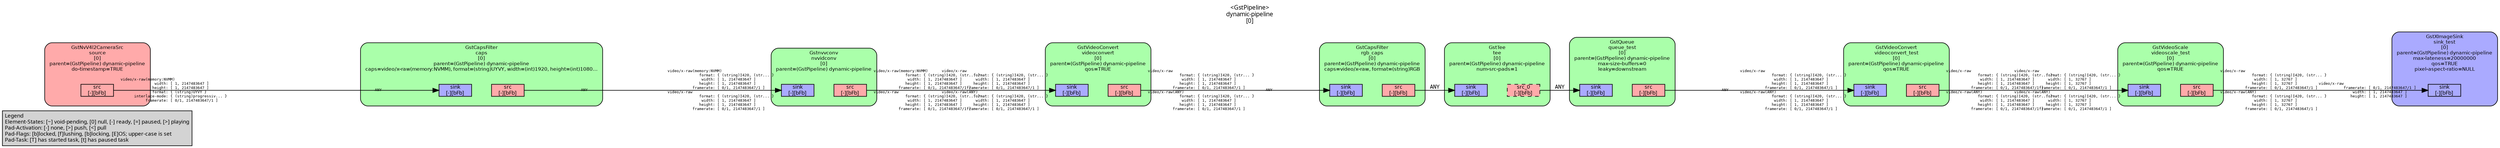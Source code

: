 digraph pipeline {
  rankdir=LR;
  fontname="sans";
  fontsize="10";
  labelloc=t;
  nodesep=.1;
  ranksep=.2;
  label="<GstPipeline>\ndynamic-pipeline\n[0]";
  node [style="filled,rounded", shape=box, fontsize="9", fontname="sans", margin="0.0,0.0"];
  edge [labelfontsize="6", fontsize="9", fontname="monospace"];
  
  legend [
    pos="0,0!",
    margin="0.05,0.05",
    style="filled",
    label="Legend\lElement-States: [~] void-pending, [0] null, [-] ready, [=] paused, [>] playing\lPad-Activation: [-] none, [>] push, [<] pull\lPad-Flags: [b]locked, [f]lushing, [b]locking, [E]OS; upper-case is set\lPad-Task: [T] has started task, [t] has paused task\l",
  ];
  subgraph cluster_sink_test_0x3932da70 {
    fontname="Bitstream Vera Sans";
    fontsize="8";
    style="filled,rounded";
    color=black;
    label="GstXImageSink\nsink_test\n[0]\nparent=(GstPipeline) dynamic-pipeline\nmax-lateness=20000000\nqos=TRUE\npixel-aspect-ratio=NULL";
    subgraph cluster_sink_test_0x3932da70_sink {
      label="";
      style="invis";
      sink_test_0x3932da70_sink_0x393288c0 [color=black, fillcolor="#aaaaff", label="sink\n[-][bFb]", height="0.2", style="filled,solid"];
    }

    fillcolor="#aaaaff";
  }

  subgraph cluster_videoscale_test_0x393200d0 {
    fontname="Bitstream Vera Sans";
    fontsize="8";
    style="filled,rounded";
    color=black;
    label="GstVideoScale\nvideoscale_test\n[0]\nparent=(GstPipeline) dynamic-pipeline\nqos=TRUE";
    subgraph cluster_videoscale_test_0x393200d0_sink {
      label="";
      style="invis";
      videoscale_test_0x393200d0_sink_0x39328420 [color=black, fillcolor="#aaaaff", label="sink\n[-][bFb]", height="0.2", style="filled,solid"];
    }

    subgraph cluster_videoscale_test_0x393200d0_src {
      label="";
      style="invis";
      videoscale_test_0x393200d0_src_0x39328670 [color=black, fillcolor="#ffaaaa", label="src\n[-][bFb]", height="0.2", style="filled,solid"];
    }

    videoscale_test_0x393200d0_sink_0x39328420 -> videoscale_test_0x393200d0_src_0x39328670 [style="invis"];
    fillcolor="#aaffaa";
  }

  videoscale_test_0x393200d0_src_0x39328670 -> sink_test_0x3932da70_sink_0x393288c0 [labeldistance="10", labelangle="0", label="                                                  ", taillabel="video/x-raw\l              format: { (string)I420, (str... }\l               width: [ 1, 32767 ]\l              height: [ 1, 32767 ]\l           framerate: [ 0/1, 2147483647/1 ]\lvideo/x-raw(ANY)\l              format: { (string)I420, (str... }\l               width: [ 1, 32767 ]\l              height: [ 1, 32767 ]\l           framerate: [ 0/1, 2147483647/1 ]\l", headlabel="video/x-raw\l           framerate: [ 0/1, 2147483647/1 ]\l               width: [ 1, 2147483647 ]\l              height: [ 1, 2147483647 ]\l"]
  subgraph cluster_videoconvert_test_0x39320a00 {
    fontname="Bitstream Vera Sans";
    fontsize="8";
    style="filled,rounded";
    color=black;
    label="GstVideoConvert\nvideoconvert_test\n[0]\nparent=(GstPipeline) dynamic-pipeline\nqos=TRUE";
    subgraph cluster_videoconvert_test_0x39320a00_sink {
      label="";
      style="invis";
      videoconvert_test_0x39320a00_sink_0x392fdd30 [color=black, fillcolor="#aaaaff", label="sink\n[-][bFb]", height="0.2", style="filled,solid"];
    }

    subgraph cluster_videoconvert_test_0x39320a00_src {
      label="";
      style="invis";
      videoconvert_test_0x39320a00_src_0x393281d0 [color=black, fillcolor="#ffaaaa", label="src\n[-][bFb]", height="0.2", style="filled,solid"];
    }

    videoconvert_test_0x39320a00_sink_0x392fdd30 -> videoconvert_test_0x39320a00_src_0x393281d0 [style="invis"];
    fillcolor="#aaffaa";
  }

  videoconvert_test_0x39320a00_src_0x393281d0 -> videoscale_test_0x393200d0_sink_0x39328420 [labeldistance="10", labelangle="0", label="                                                  ", taillabel="video/x-raw\l              format: { (string)I420, (str... }\l               width: [ 1, 2147483647 ]\l              height: [ 1, 2147483647 ]\l           framerate: [ 0/1, 2147483647/1 ]\lvideo/x-raw(ANY)\l              format: { (string)I420, (str... }\l               width: [ 1, 2147483647 ]\l              height: [ 1, 2147483647 ]\l           framerate: [ 0/1, 2147483647/1 ]\l", headlabel="video/x-raw\l              format: { (string)I420, (str... }\l               width: [ 1, 32767 ]\l              height: [ 1, 32767 ]\l           framerate: [ 0/1, 2147483647/1 ]\lvideo/x-raw(ANY)\l              format: { (string)I420, (str... }\l               width: [ 1, 32767 ]\l              height: [ 1, 32767 ]\l           framerate: [ 0/1, 2147483647/1 ]\l"]
  subgraph cluster_queue_test_0x393240e0 {
    fontname="Bitstream Vera Sans";
    fontsize="8";
    style="filled,rounded";
    color=black;
    label="GstQueue\nqueue_test\n[0]\nparent=(GstPipeline) dynamic-pipeline\nmax-size-buffers=0\nleaky=downstream";
    subgraph cluster_queue_test_0x393240e0_sink {
      label="";
      style="invis";
      queue_test_0x393240e0_sink_0x392fd890 [color=black, fillcolor="#aaaaff", label="sink\n[-][bFb]", height="0.2", style="filled,solid"];
    }

    subgraph cluster_queue_test_0x393240e0_src {
      label="";
      style="invis";
      queue_test_0x393240e0_src_0x392fdae0 [color=black, fillcolor="#ffaaaa", label="src\n[-][bFb]", height="0.2", style="filled,solid"];
    }

    queue_test_0x393240e0_sink_0x392fd890 -> queue_test_0x393240e0_src_0x392fdae0 [style="invis"];
    fillcolor="#aaffaa";
  }

  queue_test_0x393240e0_src_0x392fdae0 -> videoconvert_test_0x39320a00_sink_0x392fdd30 [labeldistance="10", labelangle="0", label="                                                  ", taillabel="ANY", headlabel="video/x-raw\l              format: { (string)I420, (str... }\l               width: [ 1, 2147483647 ]\l              height: [ 1, 2147483647 ]\l           framerate: [ 0/1, 2147483647/1 ]\lvideo/x-raw(ANY)\l              format: { (string)I420, (str... }\l               width: [ 1, 2147483647 ]\l              height: [ 1, 2147483647 ]\l           framerate: [ 0/1, 2147483647/1 ]\l"]
  subgraph cluster_tee_0x3931b000 {
    fontname="Bitstream Vera Sans";
    fontsize="8";
    style="filled,rounded";
    color=black;
    label="GstTee\ntee\n[0]\nparent=(GstPipeline) dynamic-pipeline\nnum-src-pads=1";
    subgraph cluster_tee_0x3931b000_sink {
      label="";
      style="invis";
      tee_0x3931b000_sink_0x392fd640 [color=black, fillcolor="#aaaaff", label="sink\n[-][bFb]", height="0.2", style="filled,solid"];
    }

    subgraph cluster_tee_0x3931b000_src {
      label="";
      style="invis";
      tee_0x3931b000_src_0_0x3933a110 [color=black, fillcolor="#ffaaaa", label="src_0\n[-][bFb]", height="0.2", style="filled,dashed"];
    }

    tee_0x3931b000_sink_0x392fd640 -> tee_0x3931b000_src_0_0x3933a110 [style="invis"];
    fillcolor="#aaffaa";
  }

  tee_0x3931b000_src_0_0x3933a110 -> queue_test_0x393240e0_sink_0x392fd890 [label="ANY"]
  subgraph cluster_rgb_caps_0x39308590 {
    fontname="Bitstream Vera Sans";
    fontsize="8";
    style="filled,rounded";
    color=black;
    label="GstCapsFilter\nrgb_caps\n[0]\nparent=(GstPipeline) dynamic-pipeline\ncaps=video/x-raw, format=(string)RGB";
    subgraph cluster_rgb_caps_0x39308590_sink {
      label="";
      style="invis";
      rgb_caps_0x39308590_sink_0x392fd1a0 [color=black, fillcolor="#aaaaff", label="sink\n[-][bFb]", height="0.2", style="filled,solid"];
    }

    subgraph cluster_rgb_caps_0x39308590_src {
      label="";
      style="invis";
      rgb_caps_0x39308590_src_0x392fd3f0 [color=black, fillcolor="#ffaaaa", label="src\n[-][bFb]", height="0.2", style="filled,solid"];
    }

    rgb_caps_0x39308590_sink_0x392fd1a0 -> rgb_caps_0x39308590_src_0x392fd3f0 [style="invis"];
    fillcolor="#aaffaa";
  }

  rgb_caps_0x39308590_src_0x392fd3f0 -> tee_0x3931b000_sink_0x392fd640 [label="ANY"]
  subgraph cluster_videoconvert_0x3906ab50 {
    fontname="Bitstream Vera Sans";
    fontsize="8";
    style="filled,rounded";
    color=black;
    label="GstVideoConvert\nvideoconvert\n[0]\nparent=(GstPipeline) dynamic-pipeline\nqos=TRUE";
    subgraph cluster_videoconvert_0x3906ab50_sink {
      label="";
      style="invis";
      videoconvert_0x3906ab50_sink_0x392fcd00 [color=black, fillcolor="#aaaaff", label="sink\n[-][bFb]", height="0.2", style="filled,solid"];
    }

    subgraph cluster_videoconvert_0x3906ab50_src {
      label="";
      style="invis";
      videoconvert_0x3906ab50_src_0x392fcf50 [color=black, fillcolor="#ffaaaa", label="src\n[-][bFb]", height="0.2", style="filled,solid"];
    }

    videoconvert_0x3906ab50_sink_0x392fcd00 -> videoconvert_0x3906ab50_src_0x392fcf50 [style="invis"];
    fillcolor="#aaffaa";
  }

  videoconvert_0x3906ab50_src_0x392fcf50 -> rgb_caps_0x39308590_sink_0x392fd1a0 [labeldistance="10", labelangle="0", label="                                                  ", taillabel="video/x-raw\l              format: { (string)I420, (str... }\l               width: [ 1, 2147483647 ]\l              height: [ 1, 2147483647 ]\l           framerate: [ 0/1, 2147483647/1 ]\lvideo/x-raw(ANY)\l              format: { (string)I420, (str... }\l               width: [ 1, 2147483647 ]\l              height: [ 1, 2147483647 ]\l           framerate: [ 0/1, 2147483647/1 ]\l", headlabel="ANY"]
  subgraph cluster_nvvidconv_0x390920d0 {
    fontname="Bitstream Vera Sans";
    fontsize="8";
    style="filled,rounded";
    color=black;
    label="Gstnvvconv\nnvvidconv\n[0]\nparent=(GstPipeline) dynamic-pipeline";
    subgraph cluster_nvvidconv_0x390920d0_sink {
      label="";
      style="invis";
      nvvidconv_0x390920d0_sink_0x392fc860 [color=black, fillcolor="#aaaaff", label="sink\n[-][bFb]", height="0.2", style="filled,solid"];
    }

    subgraph cluster_nvvidconv_0x390920d0_src {
      label="";
      style="invis";
      nvvidconv_0x390920d0_src_0x392fcab0 [color=black, fillcolor="#ffaaaa", label="src\n[-][bFb]", height="0.2", style="filled,solid"];
    }

    nvvidconv_0x390920d0_sink_0x392fc860 -> nvvidconv_0x390920d0_src_0x392fcab0 [style="invis"];
    fillcolor="#aaffaa";
  }

  nvvidconv_0x390920d0_src_0x392fcab0 -> videoconvert_0x3906ab50_sink_0x392fcd00 [labeldistance="10", labelangle="0", label="                                                  ", taillabel="video/x-raw(memory:NVMM)\l              format: { (string)I420, (str... }\l               width: [ 1, 2147483647 ]\l              height: [ 1, 2147483647 ]\l           framerate: [ 0/1, 2147483647/1 ]\lvideo/x-raw\l              format: { (string)I420, (str... }\l               width: [ 1, 2147483647 ]\l              height: [ 1, 2147483647 ]\l           framerate: [ 0/1, 2147483647/1 ]\l", headlabel="video/x-raw\l              format: { (string)I420, (str... }\l               width: [ 1, 2147483647 ]\l              height: [ 1, 2147483647 ]\l           framerate: [ 0/1, 2147483647/1 ]\lvideo/x-raw(ANY)\l              format: { (string)I420, (str... }\l               width: [ 1, 2147483647 ]\l              height: [ 1, 2147483647 ]\l           framerate: [ 0/1, 2147483647/1 ]\l"]
  subgraph cluster_caps_0x39308250 {
    fontname="Bitstream Vera Sans";
    fontsize="8";
    style="filled,rounded";
    color=black;
    label="GstCapsFilter\ncaps\n[0]\nparent=(GstPipeline) dynamic-pipeline\ncaps=video/x-raw(memory:NVMM), format=(string)UYVY, width=(int)1920, height=(int)1080…";
    subgraph cluster_caps_0x39308250_sink {
      label="";
      style="invis";
      caps_0x39308250_sink_0x392fc3c0 [color=black, fillcolor="#aaaaff", label="sink\n[-][bFb]", height="0.2", style="filled,solid"];
    }

    subgraph cluster_caps_0x39308250_src {
      label="";
      style="invis";
      caps_0x39308250_src_0x392fc610 [color=black, fillcolor="#ffaaaa", label="src\n[-][bFb]", height="0.2", style="filled,solid"];
    }

    caps_0x39308250_sink_0x392fc3c0 -> caps_0x39308250_src_0x392fc610 [style="invis"];
    fillcolor="#aaffaa";
  }

  caps_0x39308250_src_0x392fc610 -> nvvidconv_0x390920d0_sink_0x392fc860 [labeldistance="10", labelangle="0", label="                                                  ", taillabel="ANY", headlabel="video/x-raw(memory:NVMM)\l              format: { (string)I420, (str... }\l               width: [ 1, 2147483647 ]\l              height: [ 1, 2147483647 ]\l           framerate: [ 0/1, 2147483647/1 ]\lvideo/x-raw\l              format: { (string)I420, (str... }\l               width: [ 1, 2147483647 ]\l              height: [ 1, 2147483647 ]\l           framerate: [ 0/1, 2147483647/1 ]\l"]
  subgraph cluster_source_0x392fae40 {
    fontname="Bitstream Vera Sans";
    fontsize="8";
    style="filled,rounded";
    color=black;
    label="GstNvV4l2CameraSrc\nsource\n[0]\nparent=(GstPipeline) dynamic-pipeline\ndo-timestamp=TRUE";
    subgraph cluster_source_0x392fae40_src {
      label="";
      style="invis";
      source_0x392fae40_src_0x392fc170 [color=black, fillcolor="#ffaaaa", label="src\n[-][bFb]", height="0.2", style="filled,solid"];
    }

    fillcolor="#ffaaaa";
  }

  source_0x392fae40_src_0x392fc170 -> caps_0x39308250_sink_0x392fc3c0 [labeldistance="10", labelangle="0", label="                                                  ", taillabel="video/x-raw(memory:NVMM)\l               width: [ 1, 2147483647 ]\l              height: [ 1, 2147483647 ]\l              format: { (string)UYVY }\l      interlace-mode: { (string)progressiv... }\l           framerate: [ 0/1, 2147483647/1 ]\l", headlabel="ANY"]
}
